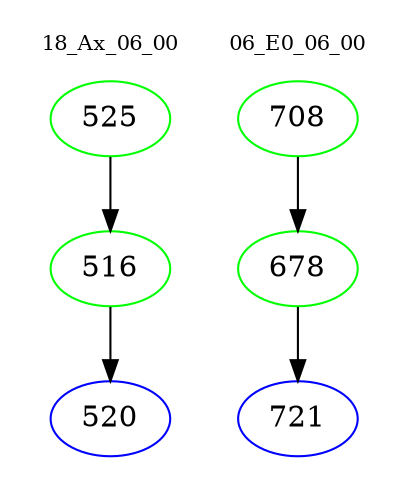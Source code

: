 digraph{
subgraph cluster_0 {
color = white
label = "18_Ax_06_00";
fontsize=10;
T0_525 [label="525", color="green"]
T0_525 -> T0_516 [color="black"]
T0_516 [label="516", color="green"]
T0_516 -> T0_520 [color="black"]
T0_520 [label="520", color="blue"]
}
subgraph cluster_1 {
color = white
label = "06_E0_06_00";
fontsize=10;
T1_708 [label="708", color="green"]
T1_708 -> T1_678 [color="black"]
T1_678 [label="678", color="green"]
T1_678 -> T1_721 [color="black"]
T1_721 [label="721", color="blue"]
}
}
